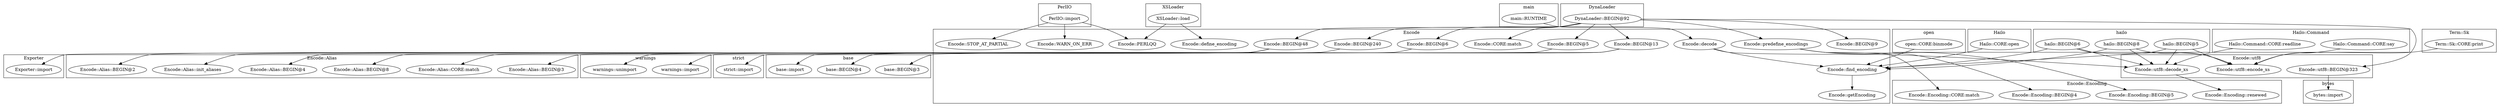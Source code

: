 digraph {
graph [overlap=false]
subgraph cluster_Encode {
	label="Encode";
	"Encode::CORE:match";
	"Encode::BEGIN@13";
	"Encode::define_encoding";
	"Encode::STOP_AT_PARTIAL";
	"Encode::predefine_encodings";
	"Encode::WARN_ON_ERR";
	"Encode::decode";
	"Encode::BEGIN@48";
	"Encode::BEGIN@6";
	"Encode::BEGIN@9";
	"Encode::PERLQQ";
	"Encode::find_encoding";
	"Encode::BEGIN@5";
	"Encode::getEncoding";
	"Encode::BEGIN@240";
}
subgraph cluster_DynaLoader {
	label="DynaLoader";
	"DynaLoader::BEGIN@92";
}
subgraph cluster_base {
	label="base";
	"base::BEGIN@3";
	"base::BEGIN@4";
	"base::import";
}
subgraph cluster_warnings {
	label="warnings";
	"warnings::unimport";
	"warnings::import";
}
subgraph cluster_open {
	label="open";
	"open::CORE:binmode";
}
subgraph cluster_strict {
	label="strict";
	"strict::import";
}
subgraph cluster_Encode_Encoding {
	label="Encode::Encoding";
	"Encode::Encoding::BEGIN@4";
	"Encode::Encoding::BEGIN@5";
	"Encode::Encoding::CORE:match";
	"Encode::Encoding::renewed";
}
subgraph cluster_XSLoader {
	label="XSLoader";
	"XSLoader::load";
}
subgraph cluster_bytes {
	label="bytes";
	"bytes::import";
}
subgraph cluster_Exporter {
	label="Exporter";
	"Exporter::import";
}
subgraph cluster_Term_Sk {
	label="Term::Sk";
	"Term::Sk::CORE:print";
}
subgraph cluster_main {
	label="main";
	"main::RUNTIME";
}
subgraph cluster_PerlIO {
	label="PerlIO";
	"PerlIO::import";
}
subgraph cluster_Hailo {
	label="Hailo";
	"Hailo::CORE:open";
}
subgraph cluster_Encode_utf8 {
	label="Encode::utf8";
	"Encode::utf8::encode_xs";
	"Encode::utf8::decode_xs";
	"Encode::utf8::BEGIN@323";
}
subgraph cluster_hailo {
	label="hailo";
	"hailo::BEGIN@5";
	"hailo::BEGIN@8";
	"hailo::BEGIN@6";
}
subgraph cluster_Hailo_Command {
	label="Hailo::Command";
	"Hailo::Command::CORE:readline";
	"Hailo::Command::CORE:say";
}
subgraph cluster_Encode_Alias {
	label="Encode::Alias";
	"Encode::Alias::BEGIN@3";
	"Encode::Alias::CORE:match";
	"Encode::Alias::BEGIN@8";
	"Encode::Alias::BEGIN@4";
	"Encode::Alias::init_aliases";
	"Encode::Alias::BEGIN@2";
}
"hailo::BEGIN@8" -> "Encode::utf8::decode_xs";
"hailo::BEGIN@5" -> "Encode::utf8::decode_xs";
"hailo::BEGIN@6" -> "Encode::utf8::decode_xs";
"Hailo::Command::CORE:readline" -> "Encode::utf8::decode_xs";
"Encode::decode" -> "Encode::utf8::decode_xs";
"Encode::BEGIN@48" -> "Encode::Alias::BEGIN@2";
"Encode::BEGIN@48" -> "Encode::Alias::BEGIN@8";
"Encode::utf8::BEGIN@323" -> "bytes::import";
"Encode::BEGIN@240" -> "warnings::unimport";
"Encode::BEGIN@48" -> "Exporter::import";
"Encode::utf8::decode_xs" -> "Encode::Encoding::renewed";
"hailo::BEGIN@8" -> "Encode::utf8::encode_xs";
"hailo::BEGIN@5" -> "Encode::utf8::encode_xs";
"hailo::BEGIN@6" -> "Encode::utf8::encode_xs";
"Term::Sk::CORE:print" -> "Encode::utf8::encode_xs";
"Hailo::Command::CORE:say" -> "Encode::utf8::encode_xs";
"PerlIO::import" -> "Encode::STOP_AT_PARTIAL";
"DynaLoader::BEGIN@92" -> "Encode::BEGIN@9";
"Encode::predefine_encodings" -> "Encode::Encoding::BEGIN@4";
"DynaLoader::BEGIN@92" -> "Encode::BEGIN@13";
"DynaLoader::BEGIN@92" -> "Encode::BEGIN@48";
"DynaLoader::BEGIN@92" -> "Encode::BEGIN@6";
"PerlIO::import" -> "Encode::WARN_ON_ERR";
"Encode::BEGIN@48" -> "Encode::Alias::init_aliases";
"DynaLoader::BEGIN@92" -> "Encode::utf8::BEGIN@323";
"PerlIO::import" -> "Encode::PERLQQ";
"XSLoader::load" -> "Encode::PERLQQ";
"Encode::BEGIN@13" -> "base::BEGIN@3";
"open::CORE:binmode" -> "Encode::find_encoding";
"hailo::BEGIN@5" -> "Encode::find_encoding";
"hailo::BEGIN@8" -> "Encode::find_encoding";
"hailo::BEGIN@6" -> "Encode::find_encoding";
"Hailo::CORE:open" -> "Encode::find_encoding";
"Encode::decode" -> "Encode::find_encoding";
"DynaLoader::BEGIN@92" -> "Encode::BEGIN@5";
"Encode::BEGIN@48" -> "Encode::Alias::BEGIN@3";
"Encode::BEGIN@13" -> "base::BEGIN@4";
"Encode::BEGIN@13" -> "base::import";
"Encode::BEGIN@6" -> "warnings::import";
"Encode::find_encoding" -> "Encode::getEncoding";
"DynaLoader::BEGIN@92" -> "Encode::CORE:match";
"DynaLoader::BEGIN@92" -> "Encode::predefine_encodings";
"main::RUNTIME" -> "Encode::decode";
"Encode::predefine_encodings" -> "Encode::Encoding::CORE:match";
"XSLoader::load" -> "Encode::define_encoding";
"Encode::BEGIN@48" -> "Encode::Alias::CORE:match";
"Encode::predefine_encodings" -> "Encode::Encoding::BEGIN@5";
"Encode::BEGIN@48" -> "Encode::Alias::BEGIN@4";
"Encode::BEGIN@5" -> "strict::import";
"DynaLoader::BEGIN@92" -> "Encode::BEGIN@240";
}
